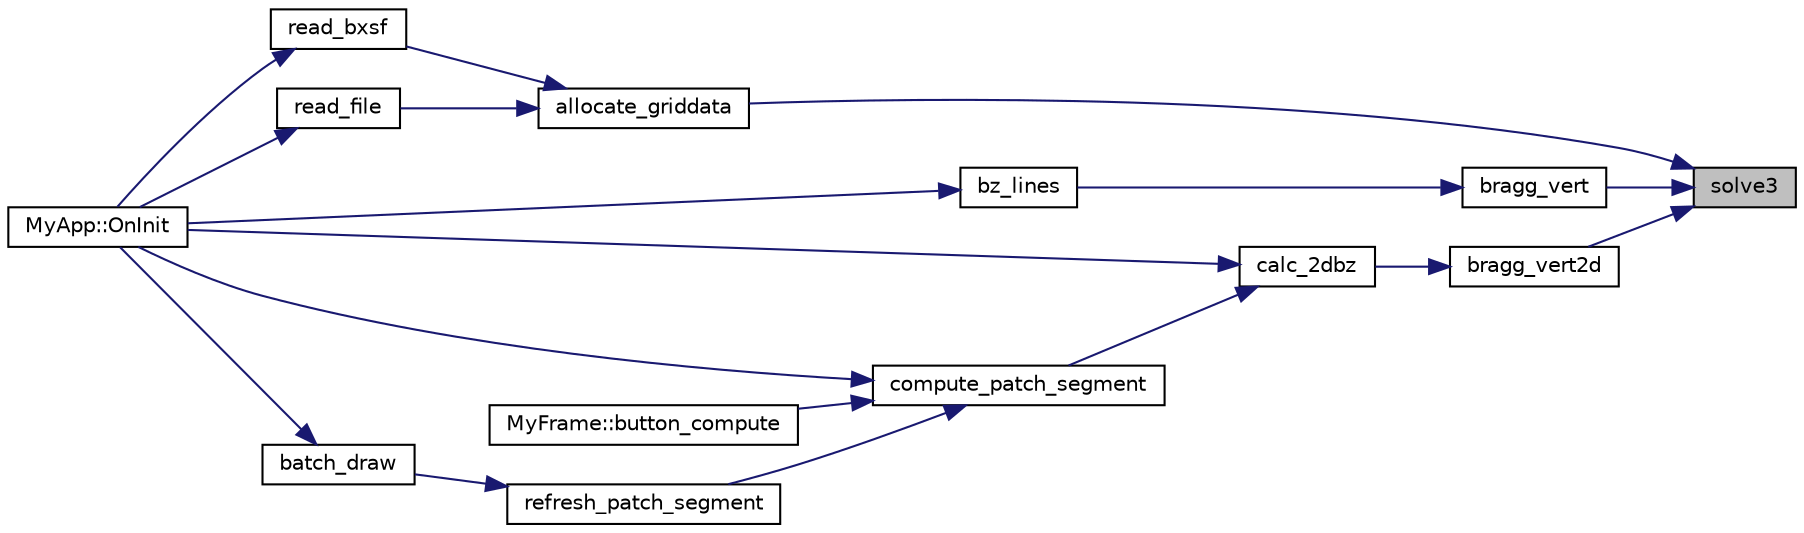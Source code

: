 digraph "solve3"
{
 // LATEX_PDF_SIZE
  edge [fontname="Helvetica",fontsize="10",labelfontname="Helvetica",labelfontsize="10"];
  node [fontname="Helvetica",fontsize="10",shape=record];
  rankdir="RL";
  Node1 [label="solve3",height=0.2,width=0.4,color="black", fillcolor="grey75", style="filled", fontcolor="black",tooltip="Solve linear system."];
  Node1 -> Node2 [dir="back",color="midnightblue",fontsize="10",style="solid",fontname="Helvetica"];
  Node2 [label="allocate_griddata",height=0.2,width=0.4,color="black", fillcolor="white", style="filled",URL="$read__file_8cpp.html#adf75633c5b25a0ccd98f598e94ef10af",tooltip=" "];
  Node2 -> Node3 [dir="back",color="midnightblue",fontsize="10",style="solid",fontname="Helvetica"];
  Node3 [label="read_bxsf",height=0.2,width=0.4,color="black", fillcolor="white", style="filled",URL="$read__file_8hpp.html#a0ac85c877877990d12493918b5bf6a83",tooltip=" "];
  Node3 -> Node4 [dir="back",color="midnightblue",fontsize="10",style="solid",fontname="Helvetica"];
  Node4 [label="MyApp::OnInit",height=0.2,width=0.4,color="black", fillcolor="white", style="filled",URL="$class_my_app.html#a79fa75d1155f0e85e20f2869538296d6",tooltip="Main routine of FermiSurfer."];
  Node2 -> Node5 [dir="back",color="midnightblue",fontsize="10",style="solid",fontname="Helvetica"];
  Node5 [label="read_file",height=0.2,width=0.4,color="black", fillcolor="white", style="filled",URL="$read__file_8hpp.html#ae63dbae881807b7dba5e7241a46774c7",tooltip="Input from Fermi surface file."];
  Node5 -> Node4 [dir="back",color="midnightblue",fontsize="10",style="solid",fontname="Helvetica"];
  Node1 -> Node6 [dir="back",color="midnightblue",fontsize="10",style="solid",fontname="Helvetica"];
  Node6 [label="bragg_vert",height=0.2,width=0.4,color="black", fillcolor="white", style="filled",URL="$bz__lines_8cpp.html#ab93ff778d34639b0e5638946b2ec9a6b",tooltip="Judge wheser this line is the edge of 1st BZ."];
  Node6 -> Node7 [dir="back",color="midnightblue",fontsize="10",style="solid",fontname="Helvetica"];
  Node7 [label="bz_lines",height=0.2,width=0.4,color="black", fillcolor="white", style="filled",URL="$bz__lines_8hpp.html#a30b2de971f8282423e6030f6ba1d6edc",tooltip="Compute Brillouin zone boundariy lines."];
  Node7 -> Node4 [dir="back",color="midnightblue",fontsize="10",style="solid",fontname="Helvetica"];
  Node1 -> Node8 [dir="back",color="midnightblue",fontsize="10",style="solid",fontname="Helvetica"];
  Node8 [label="bragg_vert2d",height=0.2,width=0.4,color="black", fillcolor="white", style="filled",URL="$section_8cpp.html#ab6b3f2a6dfbb1c59f0c4ff333b3a9e40",tooltip="Judge wheser this line is the edge of 1st BZ (or the premitive BZ)"];
  Node8 -> Node9 [dir="back",color="midnightblue",fontsize="10",style="solid",fontname="Helvetica"];
  Node9 [label="calc_2dbz",height=0.2,width=0.4,color="black", fillcolor="white", style="filled",URL="$section_8hpp.html#a6685b50602d6d924229e4aac556d743d",tooltip="Compute boundary of 2D BZ."];
  Node9 -> Node10 [dir="back",color="midnightblue",fontsize="10",style="solid",fontname="Helvetica"];
  Node10 [label="compute_patch_segment",height=0.2,width=0.4,color="black", fillcolor="white", style="filled",URL="$menu_8hpp.html#a3281d6fac7f0edb03da537a8614ad4f7",tooltip=" "];
  Node10 -> Node11 [dir="back",color="midnightblue",fontsize="10",style="solid",fontname="Helvetica"];
  Node11 [label="MyFrame::button_compute",height=0.2,width=0.4,color="black", fillcolor="white", style="filled",URL="$class_my_frame.html#af0577d3c50593fe302ec6871f674f5de",tooltip=" "];
  Node10 -> Node4 [dir="back",color="midnightblue",fontsize="10",style="solid",fontname="Helvetica"];
  Node10 -> Node12 [dir="back",color="midnightblue",fontsize="10",style="solid",fontname="Helvetica"];
  Node12 [label="refresh_patch_segment",height=0.2,width=0.4,color="black", fillcolor="white", style="filled",URL="$menu_8hpp.html#adce1554f6b0b639a496fb5852473e593",tooltip=" "];
  Node12 -> Node13 [dir="back",color="midnightblue",fontsize="10",style="solid",fontname="Helvetica"];
  Node13 [label="batch_draw",height=0.2,width=0.4,color="black", fillcolor="white", style="filled",URL="$fermisurfer_8cpp.html#a4e176182333ca88389c99e9052900ec0",tooltip="Glut Display function called by glutDisplayFunc."];
  Node13 -> Node4 [dir="back",color="midnightblue",fontsize="10",style="solid",fontname="Helvetica"];
  Node9 -> Node4 [dir="back",color="midnightblue",fontsize="10",style="solid",fontname="Helvetica"];
}
